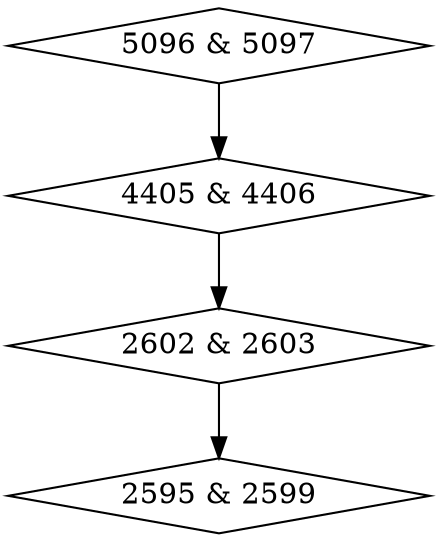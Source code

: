 digraph {
0 [label = "2595 & 2599", shape = diamond];
1 [label = "2602 & 2603", shape = diamond];
2 [label = "4405 & 4406", shape = diamond];
3 [label = "5096 & 5097", shape = diamond];
1->0;
2->1;
3->2;
}
